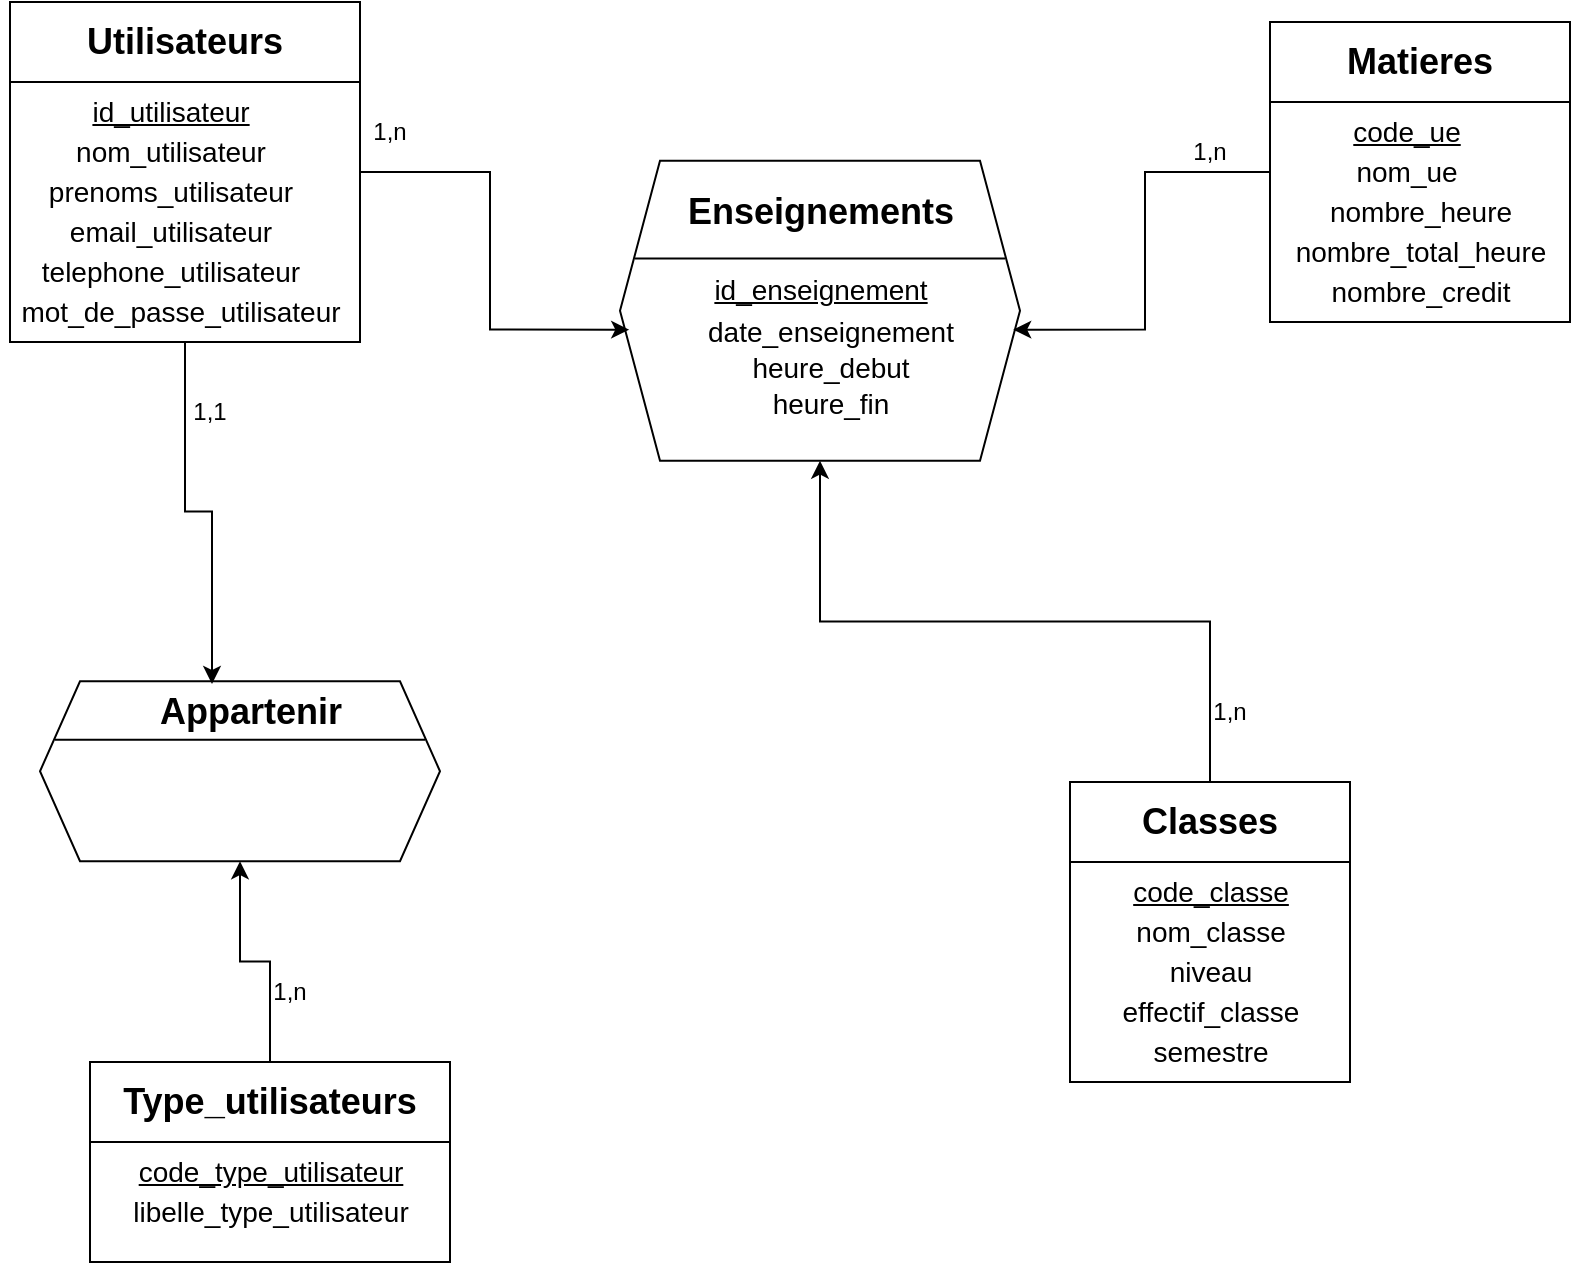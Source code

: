 <mxfile version="26.1.1">
  <diagram name="Page-1" id="uU92Kw3lqkmTCdzw7q4H">
    <mxGraphModel dx="1120" dy="572" grid="1" gridSize="10" guides="1" tooltips="1" connect="1" arrows="1" fold="1" page="1" pageScale="1" pageWidth="827" pageHeight="1169" math="0" shadow="0">
      <root>
        <mxCell id="0" />
        <mxCell id="1" parent="0" />
        <mxCell id="pgydy8cLJcY6abRsHf0A-5" value="&lt;font style=&quot;font-size: 18px;&quot;&gt;Utilisateurs&lt;/font&gt;" style="swimlane;whiteSpace=wrap;html=1;startSize=40;" parent="1" vertex="1">
          <mxGeometry x="30" y="30" width="175" height="170" as="geometry" />
        </mxCell>
        <mxCell id="pgydy8cLJcY6abRsHf0A-6" value="&lt;font style=&quot;font-size: 14px;&quot;&gt;&lt;u&gt;id_utilisateur&lt;/u&gt;&lt;/font&gt;" style="text;html=1;align=center;verticalAlign=middle;resizable=0;points=[];autosize=1;strokeColor=none;fillColor=none;" parent="pgydy8cLJcY6abRsHf0A-5" vertex="1">
          <mxGeometry x="30" y="40" width="100" height="30" as="geometry" />
        </mxCell>
        <mxCell id="pgydy8cLJcY6abRsHf0A-8" value="&lt;font style=&quot;font-size: 14px;&quot;&gt;nom_utilisateur&lt;/font&gt;" style="text;html=1;align=center;verticalAlign=middle;resizable=0;points=[];autosize=1;strokeColor=none;fillColor=none;" parent="pgydy8cLJcY6abRsHf0A-5" vertex="1">
          <mxGeometry x="20" y="60" width="120" height="30" as="geometry" />
        </mxCell>
        <mxCell id="pgydy8cLJcY6abRsHf0A-9" value="&lt;font style=&quot;font-size: 14px;&quot;&gt;telephone_utilisateur&lt;/font&gt;" style="text;html=1;align=center;verticalAlign=middle;resizable=0;points=[];autosize=1;strokeColor=none;fillColor=none;" parent="pgydy8cLJcY6abRsHf0A-5" vertex="1">
          <mxGeometry x="5" y="120" width="150" height="30" as="geometry" />
        </mxCell>
        <mxCell id="pgydy8cLJcY6abRsHf0A-7" value="&lt;font style=&quot;font-size: 14px;&quot;&gt;email_utilisateur&lt;/font&gt;" style="text;html=1;align=center;verticalAlign=middle;resizable=0;points=[];autosize=1;strokeColor=none;fillColor=none;" parent="pgydy8cLJcY6abRsHf0A-5" vertex="1">
          <mxGeometry x="20" y="100" width="120" height="30" as="geometry" />
        </mxCell>
        <mxCell id="GsFMxOfKCcQZ88OjYSXC-1" value="&lt;font style=&quot;font-size: 14px;&quot;&gt;prenoms_utilisateur&lt;/font&gt;" style="text;html=1;align=center;verticalAlign=middle;resizable=0;points=[];autosize=1;strokeColor=none;fillColor=none;" parent="pgydy8cLJcY6abRsHf0A-5" vertex="1">
          <mxGeometry x="5" y="80" width="150" height="30" as="geometry" />
        </mxCell>
        <mxCell id="nq1Z0Qpnvur4yR_7KQos-1" value="&lt;font style=&quot;font-size: 14px;&quot;&gt;mot_de_passe_utilisateur&lt;/font&gt;" style="text;html=1;align=center;verticalAlign=middle;resizable=0;points=[];autosize=1;strokeColor=none;fillColor=none;" parent="pgydy8cLJcY6abRsHf0A-5" vertex="1">
          <mxGeometry x="-5" y="140" width="180" height="30" as="geometry" />
        </mxCell>
        <mxCell id="pgydy8cLJcY6abRsHf0A-12" value="&lt;font style=&quot;font-size: 18px;&quot;&gt;Matieres&lt;/font&gt;" style="swimlane;whiteSpace=wrap;html=1;startSize=40;" parent="1" vertex="1">
          <mxGeometry x="660" y="40" width="150" height="150" as="geometry" />
        </mxCell>
        <mxCell id="pgydy8cLJcY6abRsHf0A-13" value="&lt;font style=&quot;font-size: 14px;&quot;&gt;&lt;u&gt;code_ue&lt;/u&gt;&lt;/font&gt;" style="text;html=1;align=center;verticalAlign=middle;resizable=0;points=[];autosize=1;strokeColor=none;fillColor=none;" parent="pgydy8cLJcY6abRsHf0A-12" vertex="1">
          <mxGeometry x="28" y="40" width="80" height="30" as="geometry" />
        </mxCell>
        <mxCell id="pgydy8cLJcY6abRsHf0A-14" value="&lt;span style=&quot;font-size: 14px;&quot;&gt;nom_ue&lt;/span&gt;" style="text;html=1;align=center;verticalAlign=middle;resizable=0;points=[];autosize=1;strokeColor=none;fillColor=none;" parent="pgydy8cLJcY6abRsHf0A-12" vertex="1">
          <mxGeometry x="33" y="60" width="70" height="30" as="geometry" />
        </mxCell>
        <mxCell id="pgydy8cLJcY6abRsHf0A-17" value="&lt;font style=&quot;font-size: 14px;&quot;&gt;nombre_heure&lt;/font&gt;" style="text;html=1;align=center;verticalAlign=middle;resizable=0;points=[];autosize=1;strokeColor=none;fillColor=none;" parent="pgydy8cLJcY6abRsHf0A-12" vertex="1">
          <mxGeometry x="20" y="80" width="110" height="30" as="geometry" />
        </mxCell>
        <mxCell id="GsFMxOfKCcQZ88OjYSXC-2" value="&lt;font style=&quot;font-size: 14px;&quot;&gt;nombre_credit&lt;/font&gt;" style="text;html=1;align=center;verticalAlign=middle;resizable=0;points=[];autosize=1;strokeColor=none;fillColor=none;" parent="pgydy8cLJcY6abRsHf0A-12" vertex="1">
          <mxGeometry x="20" y="120" width="110" height="30" as="geometry" />
        </mxCell>
        <mxCell id="GsFMxOfKCcQZ88OjYSXC-27" value="&lt;font style=&quot;font-size: 14px;&quot;&gt;nombre_total_heure&lt;/font&gt;" style="text;html=1;align=center;verticalAlign=middle;resizable=0;points=[];autosize=1;strokeColor=none;fillColor=none;" parent="pgydy8cLJcY6abRsHf0A-12" vertex="1">
          <mxGeometry y="100" width="150" height="30" as="geometry" />
        </mxCell>
        <mxCell id="pgydy8cLJcY6abRsHf0A-18" value="&lt;font style=&quot;font-size: 18px;&quot;&gt;Classes&lt;/font&gt;" style="swimlane;whiteSpace=wrap;html=1;startSize=40;" parent="1" vertex="1">
          <mxGeometry x="560" y="420" width="140" height="150" as="geometry" />
        </mxCell>
        <mxCell id="pgydy8cLJcY6abRsHf0A-19" value="&lt;font style=&quot;font-size: 14px;&quot;&gt;&lt;u&gt;code_classe&lt;/u&gt;&lt;/font&gt;" style="text;html=1;align=center;verticalAlign=middle;resizable=0;points=[];autosize=1;strokeColor=none;fillColor=none;" parent="pgydy8cLJcY6abRsHf0A-18" vertex="1">
          <mxGeometry x="20" y="40" width="100" height="30" as="geometry" />
        </mxCell>
        <mxCell id="pgydy8cLJcY6abRsHf0A-20" value="&lt;font style=&quot;font-size: 14px;&quot;&gt;nom_classe&lt;/font&gt;" style="text;html=1;align=center;verticalAlign=middle;resizable=0;points=[];autosize=1;strokeColor=none;fillColor=none;" parent="pgydy8cLJcY6abRsHf0A-18" vertex="1">
          <mxGeometry x="20" y="60" width="100" height="30" as="geometry" />
        </mxCell>
        <mxCell id="pgydy8cLJcY6abRsHf0A-21" value="&lt;font style=&quot;font-size: 14px;&quot;&gt;effectif_classe&lt;/font&gt;" style="text;html=1;align=center;verticalAlign=middle;resizable=0;points=[];autosize=1;strokeColor=none;fillColor=none;" parent="pgydy8cLJcY6abRsHf0A-18" vertex="1">
          <mxGeometry x="15" y="100" width="110" height="30" as="geometry" />
        </mxCell>
        <mxCell id="pgydy8cLJcY6abRsHf0A-22" value="&lt;font style=&quot;font-size: 14px;&quot;&gt;semestre&lt;/font&gt;" style="text;html=1;align=center;verticalAlign=middle;resizable=0;points=[];autosize=1;strokeColor=none;fillColor=none;" parent="pgydy8cLJcY6abRsHf0A-18" vertex="1">
          <mxGeometry x="30" y="120" width="80" height="30" as="geometry" />
        </mxCell>
        <mxCell id="pgydy8cLJcY6abRsHf0A-23" value="&lt;font style=&quot;font-size: 14px;&quot;&gt;niveau&lt;/font&gt;" style="text;html=1;align=center;verticalAlign=middle;resizable=0;points=[];autosize=1;strokeColor=none;fillColor=none;" parent="pgydy8cLJcY6abRsHf0A-18" vertex="1">
          <mxGeometry x="40" y="80" width="60" height="30" as="geometry" />
        </mxCell>
        <mxCell id="pgydy8cLJcY6abRsHf0A-41" value="" style="group" parent="1" vertex="1" connectable="0">
          <mxGeometry x="340" y="110" width="200" height="150" as="geometry" />
        </mxCell>
        <mxCell id="pgydy8cLJcY6abRsHf0A-33" value="" style="shape=hexagon;perimeter=hexagonPerimeter2;whiteSpace=wrap;html=1;fixedSize=1;" parent="pgydy8cLJcY6abRsHf0A-41" vertex="1">
          <mxGeometry x="-5" y="-0.635" width="200" height="150" as="geometry" />
        </mxCell>
        <mxCell id="pgydy8cLJcY6abRsHf0A-34" value="" style="line;strokeWidth=1;rotatable=0;dashed=0;labelPosition=right;align=left;verticalAlign=middle;spacingTop=0;spacingLeft=6;points=[];portConstraint=eastwest;" parent="pgydy8cLJcY6abRsHf0A-41" vertex="1">
          <mxGeometry x="2.5" y="42.857" width="185" height="10.714" as="geometry" />
        </mxCell>
        <mxCell id="pgydy8cLJcY6abRsHf0A-35" value="&lt;font style=&quot;font-size: 18px;&quot;&gt;Enseignements&lt;/font&gt;" style="text;align=center;fontStyle=1;verticalAlign=middle;spacingLeft=3;spacingRight=3;strokeColor=none;rotatable=0;points=[[0,0.5],[1,0.5]];portConstraint=eastwest;html=1;" parent="pgydy8cLJcY6abRsHf0A-41" vertex="1">
          <mxGeometry x="55" y="10.714" width="80" height="27.857" as="geometry" />
        </mxCell>
        <mxCell id="pgydy8cLJcY6abRsHf0A-37" value="&lt;font style=&quot;font-size: 14px;&quot;&gt;&lt;u&gt;id_enseignement&lt;/u&gt;&lt;/font&gt;" style="text;html=1;align=center;verticalAlign=middle;resizable=0;points=[];autosize=1;strokeColor=none;fillColor=none;" parent="pgydy8cLJcY6abRsHf0A-41" vertex="1">
          <mxGeometry x="30" y="48.533" width="130" height="30" as="geometry" />
        </mxCell>
        <mxCell id="pgydy8cLJcY6abRsHf0A-38" value="&lt;span style=&quot;font-size: 14px;&quot;&gt;heure_debut&lt;/span&gt;" style="text;html=1;align=center;verticalAlign=middle;resizable=0;points=[];autosize=1;strokeColor=none;fillColor=none;" parent="pgydy8cLJcY6abRsHf0A-41" vertex="1">
          <mxGeometry x="50" y="88.232" width="100" height="30" as="geometry" />
        </mxCell>
        <mxCell id="pgydy8cLJcY6abRsHf0A-40" value="&lt;span style=&quot;font-size: 14px;&quot;&gt;heure_fin&lt;/span&gt;" style="text;html=1;align=center;verticalAlign=middle;resizable=0;points=[];autosize=1;strokeColor=none;fillColor=none;" parent="pgydy8cLJcY6abRsHf0A-41" vertex="1">
          <mxGeometry x="60" y="105.884" width="80" height="30" as="geometry" />
        </mxCell>
        <mxCell id="YUZ5DjeuogEYY8yoDZdh-1" value="&lt;font style=&quot;font-size: 14px;&quot;&gt;date_enseignement&lt;/font&gt;" style="text;html=1;align=center;verticalAlign=middle;resizable=0;points=[];autosize=1;strokeColor=none;fillColor=none;" parent="pgydy8cLJcY6abRsHf0A-41" vertex="1">
          <mxGeometry x="25" y="69.962" width="150" height="30" as="geometry" />
        </mxCell>
        <mxCell id="pgydy8cLJcY6abRsHf0A-48" value="1,n" style="text;html=1;align=center;verticalAlign=middle;whiteSpace=wrap;rounded=0;" parent="1" vertex="1">
          <mxGeometry x="190" y="80" width="60" height="30" as="geometry" />
        </mxCell>
        <mxCell id="pgydy8cLJcY6abRsHf0A-49" value="1,n" style="text;html=1;align=center;verticalAlign=middle;whiteSpace=wrap;rounded=0;" parent="1" vertex="1">
          <mxGeometry x="610" y="370" width="60" height="30" as="geometry" />
        </mxCell>
        <mxCell id="pgydy8cLJcY6abRsHf0A-50" value="1,n" style="text;html=1;align=center;verticalAlign=middle;whiteSpace=wrap;rounded=0;" parent="1" vertex="1">
          <mxGeometry x="600" y="90" width="60" height="30" as="geometry" />
        </mxCell>
        <mxCell id="YUZ5DjeuogEYY8yoDZdh-5" style="edgeStyle=orthogonalEdgeStyle;rounded=0;orthogonalLoop=1;jettySize=auto;html=1;exitX=1;exitY=0.5;exitDx=0;exitDy=0;entryX=0.023;entryY=0.563;entryDx=0;entryDy=0;entryPerimeter=0;" parent="1" source="pgydy8cLJcY6abRsHf0A-5" target="pgydy8cLJcY6abRsHf0A-33" edge="1">
          <mxGeometry relative="1" as="geometry" />
        </mxCell>
        <mxCell id="YUZ5DjeuogEYY8yoDZdh-6" style="edgeStyle=orthogonalEdgeStyle;rounded=0;orthogonalLoop=1;jettySize=auto;html=1;exitX=0;exitY=0.5;exitDx=0;exitDy=0;entryX=0.983;entryY=0.563;entryDx=0;entryDy=0;entryPerimeter=0;" parent="1" source="pgydy8cLJcY6abRsHf0A-12" target="pgydy8cLJcY6abRsHf0A-33" edge="1">
          <mxGeometry relative="1" as="geometry">
            <mxPoint x="560" y="200" as="targetPoint" />
          </mxGeometry>
        </mxCell>
        <mxCell id="GsFMxOfKCcQZ88OjYSXC-4" style="edgeStyle=orthogonalEdgeStyle;rounded=0;orthogonalLoop=1;jettySize=auto;html=1;exitX=0.5;exitY=0;exitDx=0;exitDy=0;entryX=0.5;entryY=1;entryDx=0;entryDy=0;" parent="1" source="pgydy8cLJcY6abRsHf0A-18" target="pgydy8cLJcY6abRsHf0A-33" edge="1">
          <mxGeometry relative="1" as="geometry">
            <mxPoint x="440" y="270" as="targetPoint" />
          </mxGeometry>
        </mxCell>
        <mxCell id="GsFMxOfKCcQZ88OjYSXC-24" style="edgeStyle=orthogonalEdgeStyle;rounded=0;orthogonalLoop=1;jettySize=auto;html=1;exitX=0.5;exitY=0;exitDx=0;exitDy=0;entryX=0.5;entryY=1;entryDx=0;entryDy=0;" parent="1" source="GsFMxOfKCcQZ88OjYSXC-5" target="GsFMxOfKCcQZ88OjYSXC-12" edge="1">
          <mxGeometry relative="1" as="geometry" />
        </mxCell>
        <mxCell id="GsFMxOfKCcQZ88OjYSXC-5" value="&lt;font style=&quot;font-size: 18px;&quot;&gt;Type_utilisateurs&lt;/font&gt;" style="swimlane;whiteSpace=wrap;html=1;startSize=40;" parent="1" vertex="1">
          <mxGeometry x="70" y="560" width="180" height="100" as="geometry" />
        </mxCell>
        <mxCell id="GsFMxOfKCcQZ88OjYSXC-6" value="&lt;font style=&quot;font-size: 14px;&quot;&gt;&lt;u&gt;code_type_utilisateur&lt;/u&gt;&lt;/font&gt;" style="text;html=1;align=center;verticalAlign=middle;resizable=0;points=[];autosize=1;strokeColor=none;fillColor=none;" parent="GsFMxOfKCcQZ88OjYSXC-5" vertex="1">
          <mxGeometry x="10" y="40" width="160" height="30" as="geometry" />
        </mxCell>
        <mxCell id="GsFMxOfKCcQZ88OjYSXC-7" value="&lt;span style=&quot;font-size: 14px;&quot;&gt;libelle_type_utilisateur&lt;/span&gt;" style="text;html=1;align=center;verticalAlign=middle;resizable=0;points=[];autosize=1;strokeColor=none;fillColor=none;" parent="GsFMxOfKCcQZ88OjYSXC-5" vertex="1">
          <mxGeometry x="10" y="60" width="160" height="30" as="geometry" />
        </mxCell>
        <mxCell id="GsFMxOfKCcQZ88OjYSXC-11" value="" style="group" parent="1" vertex="1" connectable="0">
          <mxGeometry x="50" y="370" width="200" height="90" as="geometry" />
        </mxCell>
        <mxCell id="GsFMxOfKCcQZ88OjYSXC-12" value="" style="shape=hexagon;perimeter=hexagonPerimeter2;whiteSpace=wrap;html=1;fixedSize=1;" parent="GsFMxOfKCcQZ88OjYSXC-11" vertex="1">
          <mxGeometry x="-5" y="-0.381" width="200" height="90" as="geometry" />
        </mxCell>
        <mxCell id="GsFMxOfKCcQZ88OjYSXC-13" value="" style="line;strokeWidth=1;rotatable=0;dashed=0;labelPosition=right;align=left;verticalAlign=middle;spacingTop=0;spacingLeft=6;points=[];portConstraint=eastwest;" parent="GsFMxOfKCcQZ88OjYSXC-11" vertex="1">
          <mxGeometry x="2.5" y="25.714" width="185" height="6.429" as="geometry" />
        </mxCell>
        <mxCell id="GsFMxOfKCcQZ88OjYSXC-14" value="&lt;font style=&quot;font-size: 18px;&quot;&gt;Appartenir&lt;/font&gt;" style="text;align=center;fontStyle=1;verticalAlign=middle;spacingLeft=3;spacingRight=3;strokeColor=none;rotatable=0;points=[[0,0.5],[1,0.5]];portConstraint=eastwest;html=1;" parent="GsFMxOfKCcQZ88OjYSXC-11" vertex="1">
          <mxGeometry x="60" y="6.429" width="80" height="16.714" as="geometry" />
        </mxCell>
        <mxCell id="GsFMxOfKCcQZ88OjYSXC-23" style="edgeStyle=orthogonalEdgeStyle;rounded=0;orthogonalLoop=1;jettySize=auto;html=1;exitX=0.5;exitY=1;exitDx=0;exitDy=0;entryX=0.43;entryY=0.015;entryDx=0;entryDy=0;entryPerimeter=0;" parent="1" source="pgydy8cLJcY6abRsHf0A-5" target="GsFMxOfKCcQZ88OjYSXC-12" edge="1">
          <mxGeometry relative="1" as="geometry" />
        </mxCell>
        <mxCell id="GsFMxOfKCcQZ88OjYSXC-25" value="1,1" style="text;html=1;align=center;verticalAlign=middle;whiteSpace=wrap;rounded=0;" parent="1" vertex="1">
          <mxGeometry x="100" y="220" width="60" height="30" as="geometry" />
        </mxCell>
        <mxCell id="GsFMxOfKCcQZ88OjYSXC-26" value="1,n" style="text;html=1;align=center;verticalAlign=middle;whiteSpace=wrap;rounded=0;" parent="1" vertex="1">
          <mxGeometry x="140" y="510" width="60" height="30" as="geometry" />
        </mxCell>
      </root>
    </mxGraphModel>
  </diagram>
</mxfile>
